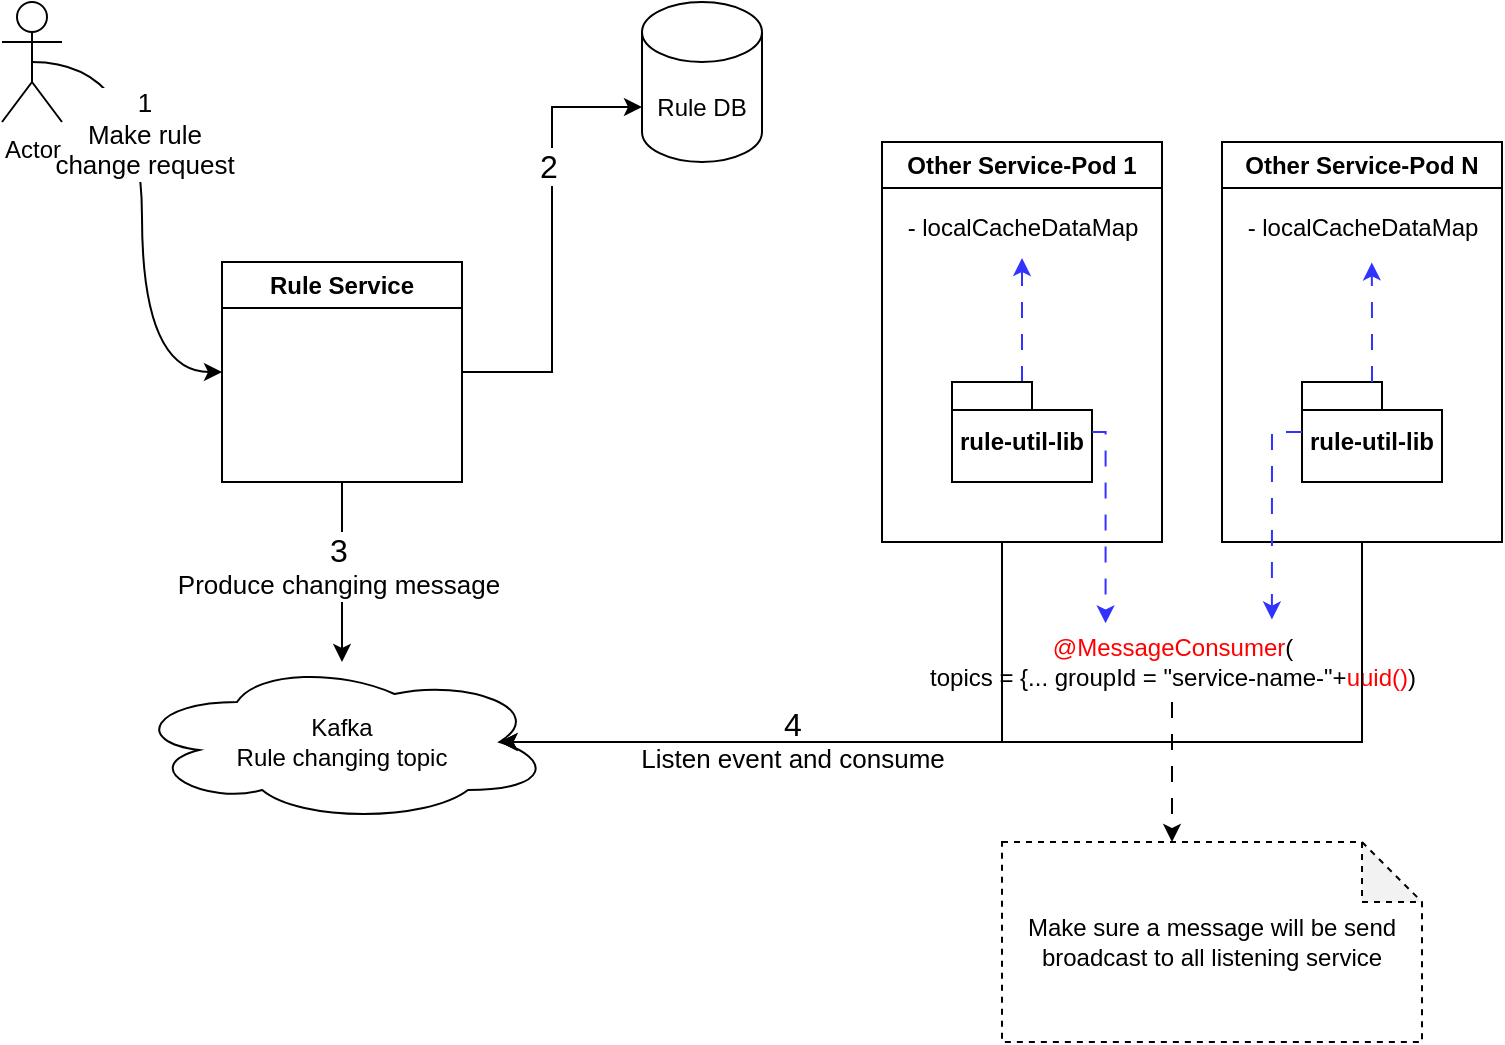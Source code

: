 <mxfile version="24.4.0" type="github">
  <diagram name="Page-1" id="jZYVhN4eGBarBtZK3CFB">
    <mxGraphModel dx="743" dy="359" grid="1" gridSize="10" guides="1" tooltips="1" connect="1" arrows="1" fold="1" page="1" pageScale="1" pageWidth="850" pageHeight="1100" math="0" shadow="0">
      <root>
        <mxCell id="0" />
        <mxCell id="1" parent="0" />
        <mxCell id="0uiwlLxnWgc8HShe7Uq4-20" style="edgeStyle=orthogonalEdgeStyle;rounded=0;orthogonalLoop=1;jettySize=auto;html=1;exitX=0.5;exitY=0.5;exitDx=0;exitDy=0;exitPerimeter=0;entryX=0;entryY=0.5;entryDx=0;entryDy=0;curved=1;" edge="1" parent="1" source="0uiwlLxnWgc8HShe7Uq4-1" target="0uiwlLxnWgc8HShe7Uq4-18">
          <mxGeometry relative="1" as="geometry" />
        </mxCell>
        <mxCell id="0uiwlLxnWgc8HShe7Uq4-22" value="&lt;font style=&quot;font-size: 13px;&quot;&gt;1&lt;br&gt;Make rule&lt;br&gt;change request&lt;/font&gt;" style="edgeLabel;html=1;align=center;verticalAlign=middle;resizable=0;points=[];" vertex="1" connectable="0" parent="0uiwlLxnWgc8HShe7Uq4-20">
          <mxGeometry x="-0.275" y="1" relative="1" as="geometry">
            <mxPoint as="offset" />
          </mxGeometry>
        </mxCell>
        <mxCell id="0uiwlLxnWgc8HShe7Uq4-1" value="Actor" style="shape=umlActor;verticalLabelPosition=bottom;verticalAlign=top;html=1;outlineConnect=0;" vertex="1" parent="1">
          <mxGeometry x="60" y="10" width="30" height="60" as="geometry" />
        </mxCell>
        <mxCell id="0uiwlLxnWgc8HShe7Uq4-28" style="edgeStyle=orthogonalEdgeStyle;rounded=0;orthogonalLoop=1;jettySize=auto;html=1;exitX=0.5;exitY=1;exitDx=0;exitDy=0;" edge="1" parent="1" source="0uiwlLxnWgc8HShe7Uq4-18" target="0uiwlLxnWgc8HShe7Uq4-27">
          <mxGeometry relative="1" as="geometry" />
        </mxCell>
        <mxCell id="0uiwlLxnWgc8HShe7Uq4-40" value="&lt;font style=&quot;font-size: 16px;&quot;&gt;3&lt;/font&gt;&lt;br&gt;&lt;font style=&quot;font-size: 13px;&quot;&gt;Produce changing message&lt;/font&gt;" style="edgeLabel;html=1;align=center;verticalAlign=middle;resizable=0;points=[];" vertex="1" connectable="0" parent="0uiwlLxnWgc8HShe7Uq4-28">
          <mxGeometry x="-0.065" y="-2" relative="1" as="geometry">
            <mxPoint as="offset" />
          </mxGeometry>
        </mxCell>
        <mxCell id="0uiwlLxnWgc8HShe7Uq4-18" value="Rule Service" style="swimlane;whiteSpace=wrap;html=1;" vertex="1" parent="1">
          <mxGeometry x="170" y="140" width="120" height="110" as="geometry" />
        </mxCell>
        <mxCell id="0uiwlLxnWgc8HShe7Uq4-19" value="Rule DB" style="shape=cylinder3;whiteSpace=wrap;html=1;boundedLbl=1;backgroundOutline=1;size=15;" vertex="1" parent="1">
          <mxGeometry x="380" y="10" width="60" height="80" as="geometry" />
        </mxCell>
        <mxCell id="0uiwlLxnWgc8HShe7Uq4-21" style="edgeStyle=orthogonalEdgeStyle;rounded=0;orthogonalLoop=1;jettySize=auto;html=1;entryX=0;entryY=0;entryDx=0;entryDy=52.5;entryPerimeter=0;exitX=1;exitY=0.5;exitDx=0;exitDy=0;" edge="1" parent="1" source="0uiwlLxnWgc8HShe7Uq4-18" target="0uiwlLxnWgc8HShe7Uq4-19">
          <mxGeometry relative="1" as="geometry">
            <mxPoint x="410" y="148" as="sourcePoint" />
          </mxGeometry>
        </mxCell>
        <mxCell id="0uiwlLxnWgc8HShe7Uq4-23" value="&lt;font style=&quot;font-size: 16px;&quot;&gt;2&lt;/font&gt;" style="edgeLabel;html=1;align=center;verticalAlign=middle;resizable=0;points=[];" vertex="1" connectable="0" parent="0uiwlLxnWgc8HShe7Uq4-21">
          <mxGeometry x="0.334" y="2" relative="1" as="geometry">
            <mxPoint as="offset" />
          </mxGeometry>
        </mxCell>
        <mxCell id="0uiwlLxnWgc8HShe7Uq4-27" value="Kafka&lt;br&gt;Rule changing topic" style="ellipse;shape=cloud;whiteSpace=wrap;html=1;" vertex="1" parent="1">
          <mxGeometry x="125" y="340" width="210" height="80" as="geometry" />
        </mxCell>
        <mxCell id="0uiwlLxnWgc8HShe7Uq4-34" value="Other Service-Pod 1" style="swimlane;whiteSpace=wrap;html=1;startSize=23;" vertex="1" parent="1">
          <mxGeometry x="500" y="80" width="140" height="200" as="geometry" />
        </mxCell>
        <mxCell id="0uiwlLxnWgc8HShe7Uq4-46" value="- localCacheDataMap" style="text;html=1;align=center;verticalAlign=middle;resizable=0;points=[];autosize=1;strokeColor=none;fillColor=none;" vertex="1" parent="0uiwlLxnWgc8HShe7Uq4-34">
          <mxGeometry y="28" width="140" height="30" as="geometry" />
        </mxCell>
        <mxCell id="0uiwlLxnWgc8HShe7Uq4-55" value="" style="edgeStyle=orthogonalEdgeStyle;rounded=0;orthogonalLoop=1;jettySize=auto;html=1;dashed=1;dashPattern=8 8;strokeColor=#3333FF;" edge="1" parent="0uiwlLxnWgc8HShe7Uq4-34" source="0uiwlLxnWgc8HShe7Uq4-48" target="0uiwlLxnWgc8HShe7Uq4-46">
          <mxGeometry relative="1" as="geometry" />
        </mxCell>
        <mxCell id="0uiwlLxnWgc8HShe7Uq4-48" value="rule-util-lib" style="shape=folder;fontStyle=1;spacingTop=10;tabWidth=40;tabHeight=14;tabPosition=left;html=1;whiteSpace=wrap;" vertex="1" parent="0uiwlLxnWgc8HShe7Uq4-34">
          <mxGeometry x="35" y="120" width="70" height="50" as="geometry" />
        </mxCell>
        <mxCell id="0uiwlLxnWgc8HShe7Uq4-41" style="edgeStyle=orthogonalEdgeStyle;rounded=0;orthogonalLoop=1;jettySize=auto;html=1;entryX=0.875;entryY=0.5;entryDx=0;entryDy=0;entryPerimeter=0;" edge="1" parent="1" source="0uiwlLxnWgc8HShe7Uq4-34" target="0uiwlLxnWgc8HShe7Uq4-27">
          <mxGeometry relative="1" as="geometry">
            <Array as="points">
              <mxPoint x="560" y="380" />
            </Array>
          </mxGeometry>
        </mxCell>
        <mxCell id="0uiwlLxnWgc8HShe7Uq4-42" value="&lt;font style=&quot;&quot;&gt;&lt;span style=&quot;font-size: 16px;&quot;&gt;4&lt;/span&gt;&lt;br&gt;&lt;font style=&quot;font-size: 13px;&quot;&gt;Listen event and consume&lt;/font&gt;&lt;/font&gt;" style="edgeLabel;html=1;align=center;verticalAlign=middle;resizable=0;points=[];" vertex="1" connectable="0" parent="0uiwlLxnWgc8HShe7Uq4-41">
          <mxGeometry x="0.167" y="-1" relative="1" as="geometry">
            <mxPoint as="offset" />
          </mxGeometry>
        </mxCell>
        <mxCell id="0uiwlLxnWgc8HShe7Uq4-43" value="&lt;font color=&quot;#ff0000&quot;&gt;@MessageConsumer&lt;/font&gt;(&lt;br&gt;topics = {... groupId = &quot;service-name-&quot;+&lt;font color=&quot;#ff0000&quot;&gt;uuid()&lt;/font&gt;)" style="text;html=1;align=center;verticalAlign=middle;resizable=0;points=[];autosize=1;strokeColor=none;fillColor=none;" vertex="1" parent="1">
          <mxGeometry x="510" y="320" width="270" height="40" as="geometry" />
        </mxCell>
        <mxCell id="0uiwlLxnWgc8HShe7Uq4-44" value="Other Service-Pod N" style="swimlane;whiteSpace=wrap;html=1;startSize=23;" vertex="1" parent="1">
          <mxGeometry x="670" y="80" width="140" height="200" as="geometry" />
        </mxCell>
        <mxCell id="0uiwlLxnWgc8HShe7Uq4-47" value="- localCacheDataMap" style="text;html=1;align=center;verticalAlign=middle;resizable=0;points=[];autosize=1;strokeColor=none;fillColor=none;" vertex="1" parent="0uiwlLxnWgc8HShe7Uq4-44">
          <mxGeometry y="28" width="140" height="30" as="geometry" />
        </mxCell>
        <mxCell id="0uiwlLxnWgc8HShe7Uq4-56" value="rule-util-lib" style="shape=folder;fontStyle=1;spacingTop=10;tabWidth=40;tabHeight=14;tabPosition=left;html=1;whiteSpace=wrap;" vertex="1" parent="0uiwlLxnWgc8HShe7Uq4-44">
          <mxGeometry x="40" y="120" width="70" height="50" as="geometry" />
        </mxCell>
        <mxCell id="0uiwlLxnWgc8HShe7Uq4-58" style="edgeStyle=orthogonalEdgeStyle;rounded=0;orthogonalLoop=1;jettySize=auto;html=1;entryX=0.535;entryY=1.073;entryDx=0;entryDy=0;entryPerimeter=0;dashed=1;dashPattern=8 8;strokeColor=#3333FF;" edge="1" parent="0uiwlLxnWgc8HShe7Uq4-44" source="0uiwlLxnWgc8HShe7Uq4-56" target="0uiwlLxnWgc8HShe7Uq4-47">
          <mxGeometry relative="1" as="geometry" />
        </mxCell>
        <mxCell id="0uiwlLxnWgc8HShe7Uq4-45" style="edgeStyle=orthogonalEdgeStyle;rounded=0;orthogonalLoop=1;jettySize=auto;html=1;entryX=0.875;entryY=0.5;entryDx=0;entryDy=0;entryPerimeter=0;" edge="1" parent="1" source="0uiwlLxnWgc8HShe7Uq4-44" target="0uiwlLxnWgc8HShe7Uq4-27">
          <mxGeometry relative="1" as="geometry">
            <Array as="points">
              <mxPoint x="740" y="380" />
            </Array>
          </mxGeometry>
        </mxCell>
        <mxCell id="0uiwlLxnWgc8HShe7Uq4-54" style="edgeStyle=orthogonalEdgeStyle;rounded=0;orthogonalLoop=1;jettySize=auto;html=1;entryX=0.377;entryY=0.017;entryDx=0;entryDy=0;entryPerimeter=0;dashed=1;dashPattern=8 8;strokeColor=#3333FF;" edge="1" parent="1" source="0uiwlLxnWgc8HShe7Uq4-48" target="0uiwlLxnWgc8HShe7Uq4-43">
          <mxGeometry relative="1" as="geometry">
            <Array as="points">
              <mxPoint x="612" y="225" />
            </Array>
          </mxGeometry>
        </mxCell>
        <mxCell id="0uiwlLxnWgc8HShe7Uq4-57" style="edgeStyle=orthogonalEdgeStyle;rounded=0;orthogonalLoop=1;jettySize=auto;html=1;entryX=0.685;entryY=-0.031;entryDx=0;entryDy=0;entryPerimeter=0;dashed=1;dashPattern=8 8;strokeColor=#3333FF;" edge="1" parent="1" source="0uiwlLxnWgc8HShe7Uq4-56" target="0uiwlLxnWgc8HShe7Uq4-43">
          <mxGeometry relative="1" as="geometry">
            <Array as="points">
              <mxPoint x="695" y="225" />
            </Array>
          </mxGeometry>
        </mxCell>
        <mxCell id="0uiwlLxnWgc8HShe7Uq4-59" value="Make sure a message will be send broadcast to all listening service" style="shape=note;whiteSpace=wrap;html=1;backgroundOutline=1;darkOpacity=0.05;dashed=1;" vertex="1" parent="1">
          <mxGeometry x="560" y="430" width="210" height="100" as="geometry" />
        </mxCell>
        <mxCell id="0uiwlLxnWgc8HShe7Uq4-60" style="edgeStyle=orthogonalEdgeStyle;rounded=0;orthogonalLoop=1;jettySize=auto;html=1;dashed=1;dashPattern=8 8;" edge="1" parent="1" source="0uiwlLxnWgc8HShe7Uq4-43">
          <mxGeometry relative="1" as="geometry">
            <mxPoint x="645" y="430" as="targetPoint" />
            <Array as="points">
              <mxPoint x="645" y="430" />
            </Array>
          </mxGeometry>
        </mxCell>
      </root>
    </mxGraphModel>
  </diagram>
</mxfile>
